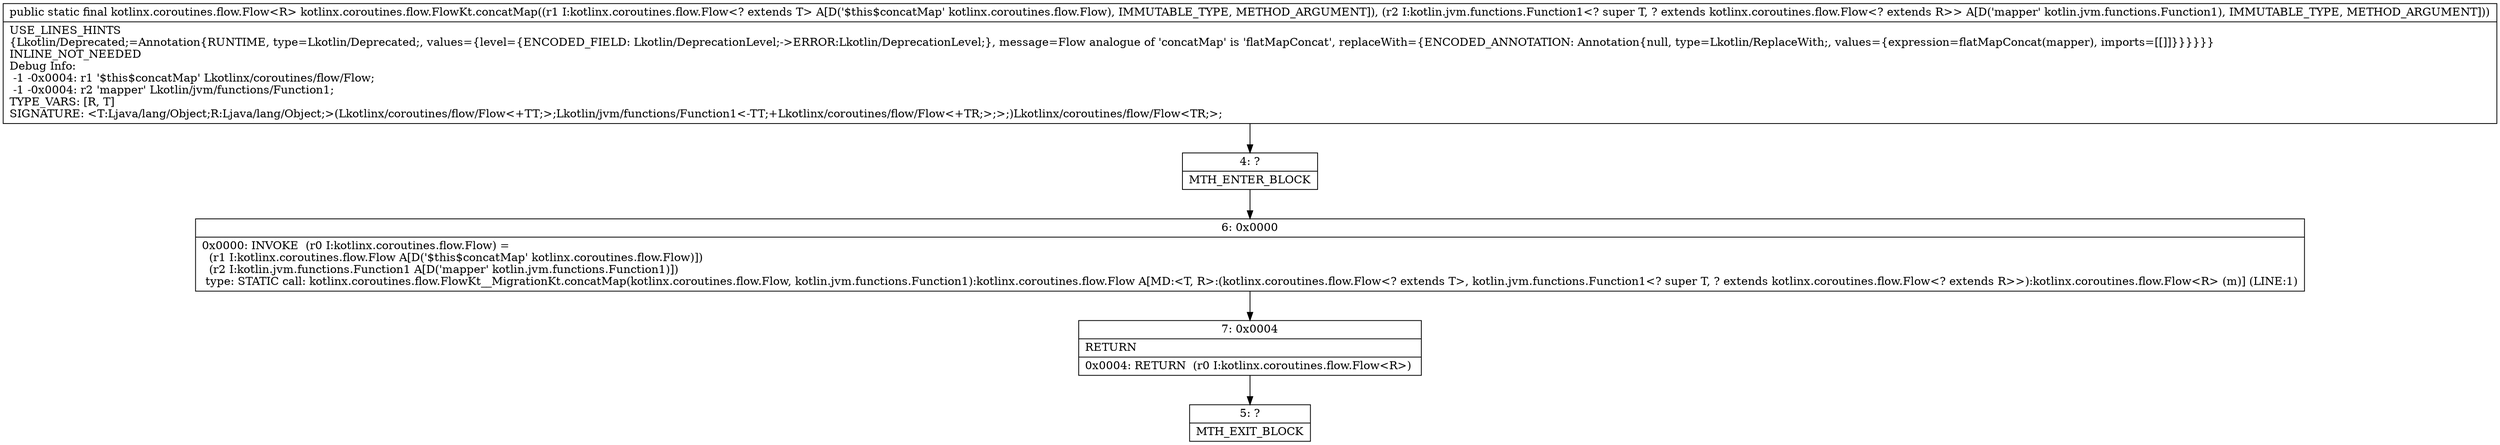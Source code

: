 digraph "CFG forkotlinx.coroutines.flow.FlowKt.concatMap(Lkotlinx\/coroutines\/flow\/Flow;Lkotlin\/jvm\/functions\/Function1;)Lkotlinx\/coroutines\/flow\/Flow;" {
Node_4 [shape=record,label="{4\:\ ?|MTH_ENTER_BLOCK\l}"];
Node_6 [shape=record,label="{6\:\ 0x0000|0x0000: INVOKE  (r0 I:kotlinx.coroutines.flow.Flow) = \l  (r1 I:kotlinx.coroutines.flow.Flow A[D('$this$concatMap' kotlinx.coroutines.flow.Flow)])\l  (r2 I:kotlin.jvm.functions.Function1 A[D('mapper' kotlin.jvm.functions.Function1)])\l type: STATIC call: kotlinx.coroutines.flow.FlowKt__MigrationKt.concatMap(kotlinx.coroutines.flow.Flow, kotlin.jvm.functions.Function1):kotlinx.coroutines.flow.Flow A[MD:\<T, R\>:(kotlinx.coroutines.flow.Flow\<? extends T\>, kotlin.jvm.functions.Function1\<? super T, ? extends kotlinx.coroutines.flow.Flow\<? extends R\>\>):kotlinx.coroutines.flow.Flow\<R\> (m)] (LINE:1)\l}"];
Node_7 [shape=record,label="{7\:\ 0x0004|RETURN\l|0x0004: RETURN  (r0 I:kotlinx.coroutines.flow.Flow\<R\>) \l}"];
Node_5 [shape=record,label="{5\:\ ?|MTH_EXIT_BLOCK\l}"];
MethodNode[shape=record,label="{public static final kotlinx.coroutines.flow.Flow\<R\> kotlinx.coroutines.flow.FlowKt.concatMap((r1 I:kotlinx.coroutines.flow.Flow\<? extends T\> A[D('$this$concatMap' kotlinx.coroutines.flow.Flow), IMMUTABLE_TYPE, METHOD_ARGUMENT]), (r2 I:kotlin.jvm.functions.Function1\<? super T, ? extends kotlinx.coroutines.flow.Flow\<? extends R\>\> A[D('mapper' kotlin.jvm.functions.Function1), IMMUTABLE_TYPE, METHOD_ARGUMENT]))  | USE_LINES_HINTS\l\{Lkotlin\/Deprecated;=Annotation\{RUNTIME, type=Lkotlin\/Deprecated;, values=\{level=\{ENCODED_FIELD: Lkotlin\/DeprecationLevel;\-\>ERROR:Lkotlin\/DeprecationLevel;\}, message=Flow analogue of 'concatMap' is 'flatMapConcat', replaceWith=\{ENCODED_ANNOTATION: Annotation\{null, type=Lkotlin\/ReplaceWith;, values=\{expression=flatMapConcat(mapper), imports=[[]]\}\}\}\}\}\}\lINLINE_NOT_NEEDED\lDebug Info:\l  \-1 \-0x0004: r1 '$this$concatMap' Lkotlinx\/coroutines\/flow\/Flow;\l  \-1 \-0x0004: r2 'mapper' Lkotlin\/jvm\/functions\/Function1;\lTYPE_VARS: [R, T]\lSIGNATURE: \<T:Ljava\/lang\/Object;R:Ljava\/lang\/Object;\>(Lkotlinx\/coroutines\/flow\/Flow\<+TT;\>;Lkotlin\/jvm\/functions\/Function1\<\-TT;+Lkotlinx\/coroutines\/flow\/Flow\<+TR;\>;\>;)Lkotlinx\/coroutines\/flow\/Flow\<TR;\>;\l}"];
MethodNode -> Node_4;Node_4 -> Node_6;
Node_6 -> Node_7;
Node_7 -> Node_5;
}

